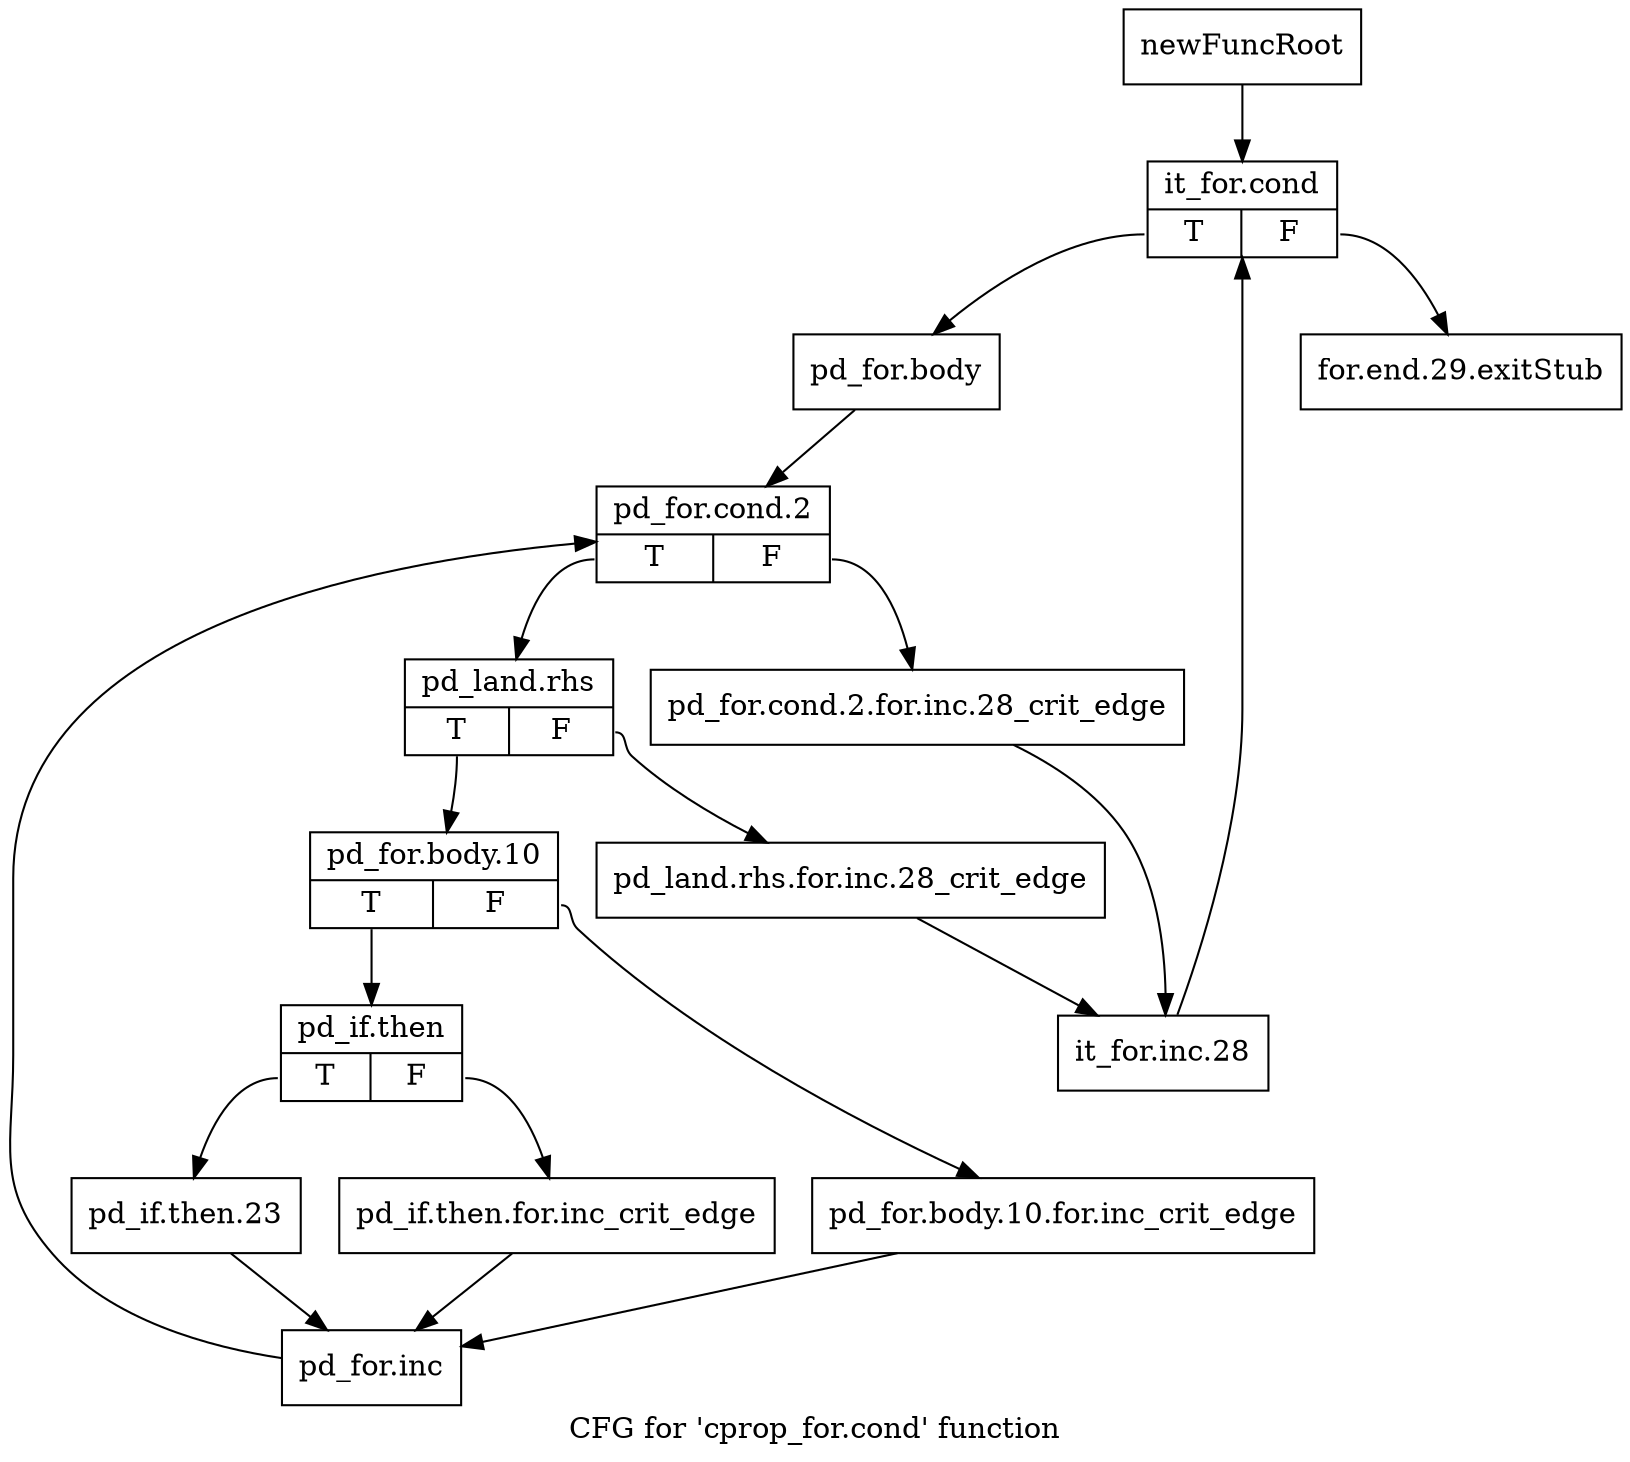digraph "CFG for 'cprop_for.cond' function" {
	label="CFG for 'cprop_for.cond' function";

	Node0xb1c6e30 [shape=record,label="{newFuncRoot}"];
	Node0xb1c6e30 -> Node0xb1c6ed0;
	Node0xb1c6e80 [shape=record,label="{for.end.29.exitStub}"];
	Node0xb1c6ed0 [shape=record,label="{it_for.cond|{<s0>T|<s1>F}}"];
	Node0xb1c6ed0:s0 -> Node0xb1c6f20;
	Node0xb1c6ed0:s1 -> Node0xb1c6e80;
	Node0xb1c6f20 [shape=record,label="{pd_for.body}"];
	Node0xb1c6f20 -> Node0xb1c7800;
	Node0xb1c7800 [shape=record,label="{pd_for.cond.2|{<s0>T|<s1>F}}"];
	Node0xb1c7800:s0 -> Node0xb1c78a0;
	Node0xb1c7800:s1 -> Node0xb1c7850;
	Node0xb1c7850 [shape=record,label="{pd_for.cond.2.for.inc.28_crit_edge}"];
	Node0xb1c7850 -> Node0xb1c7940;
	Node0xb1c78a0 [shape=record,label="{pd_land.rhs|{<s0>T|<s1>F}}"];
	Node0xb1c78a0:s0 -> Node0xb1c7990;
	Node0xb1c78a0:s1 -> Node0xb1c78f0;
	Node0xb1c78f0 [shape=record,label="{pd_land.rhs.for.inc.28_crit_edge}"];
	Node0xb1c78f0 -> Node0xb1c7940;
	Node0xb1c7940 [shape=record,label="{it_for.inc.28}"];
	Node0xb1c7940 -> Node0xb1c6ed0;
	Node0xb1c7990 [shape=record,label="{pd_for.body.10|{<s0>T|<s1>F}}"];
	Node0xb1c7990:s0 -> Node0xb1c7a30;
	Node0xb1c7990:s1 -> Node0xb1c79e0;
	Node0xb1c79e0 [shape=record,label="{pd_for.body.10.for.inc_crit_edge}"];
	Node0xb1c79e0 -> Node0xb1c7b20;
	Node0xb1c7a30 [shape=record,label="{pd_if.then|{<s0>T|<s1>F}}"];
	Node0xb1c7a30:s0 -> Node0xb1c7ad0;
	Node0xb1c7a30:s1 -> Node0xb1c7a80;
	Node0xb1c7a80 [shape=record,label="{pd_if.then.for.inc_crit_edge}"];
	Node0xb1c7a80 -> Node0xb1c7b20;
	Node0xb1c7ad0 [shape=record,label="{pd_if.then.23}"];
	Node0xb1c7ad0 -> Node0xb1c7b20;
	Node0xb1c7b20 [shape=record,label="{pd_for.inc}"];
	Node0xb1c7b20 -> Node0xb1c7800;
}
